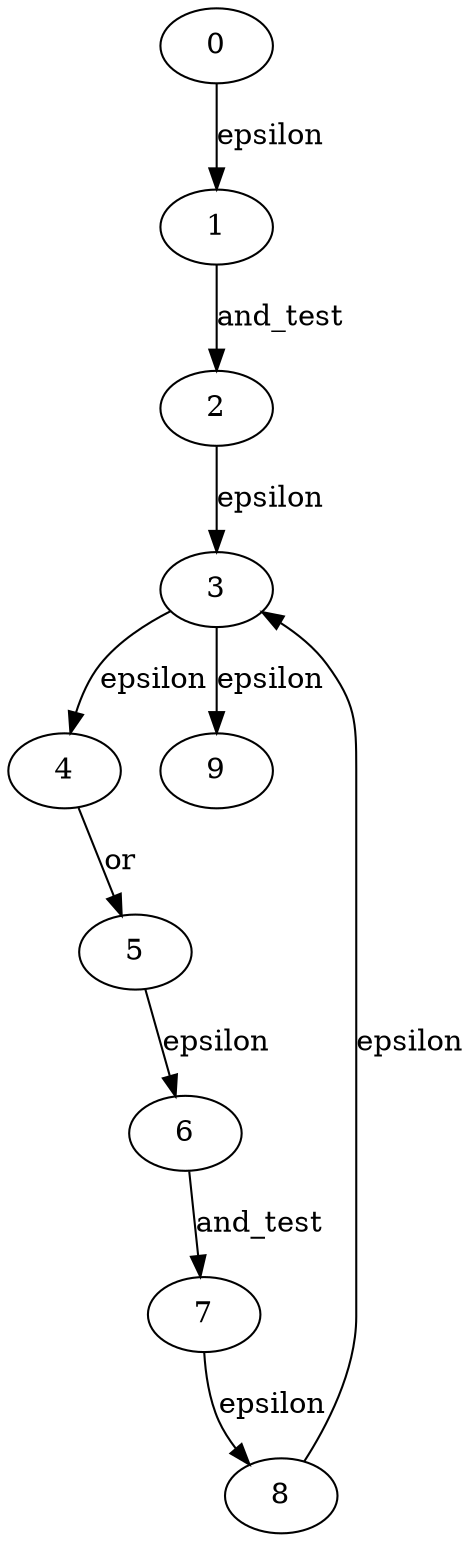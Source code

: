 
digraph or_test {
  0->1[label=epsilon]
  1->2[label=and_test]
  2->3[label=epsilon]
  3->4[label=epsilon]
  4->5[label="or"]
  5->6[label=epsilon]
  6->7[label=and_test]
  7->8[label=epsilon]
  8->3[label=epsilon]
  3->9[label=epsilon]
}
